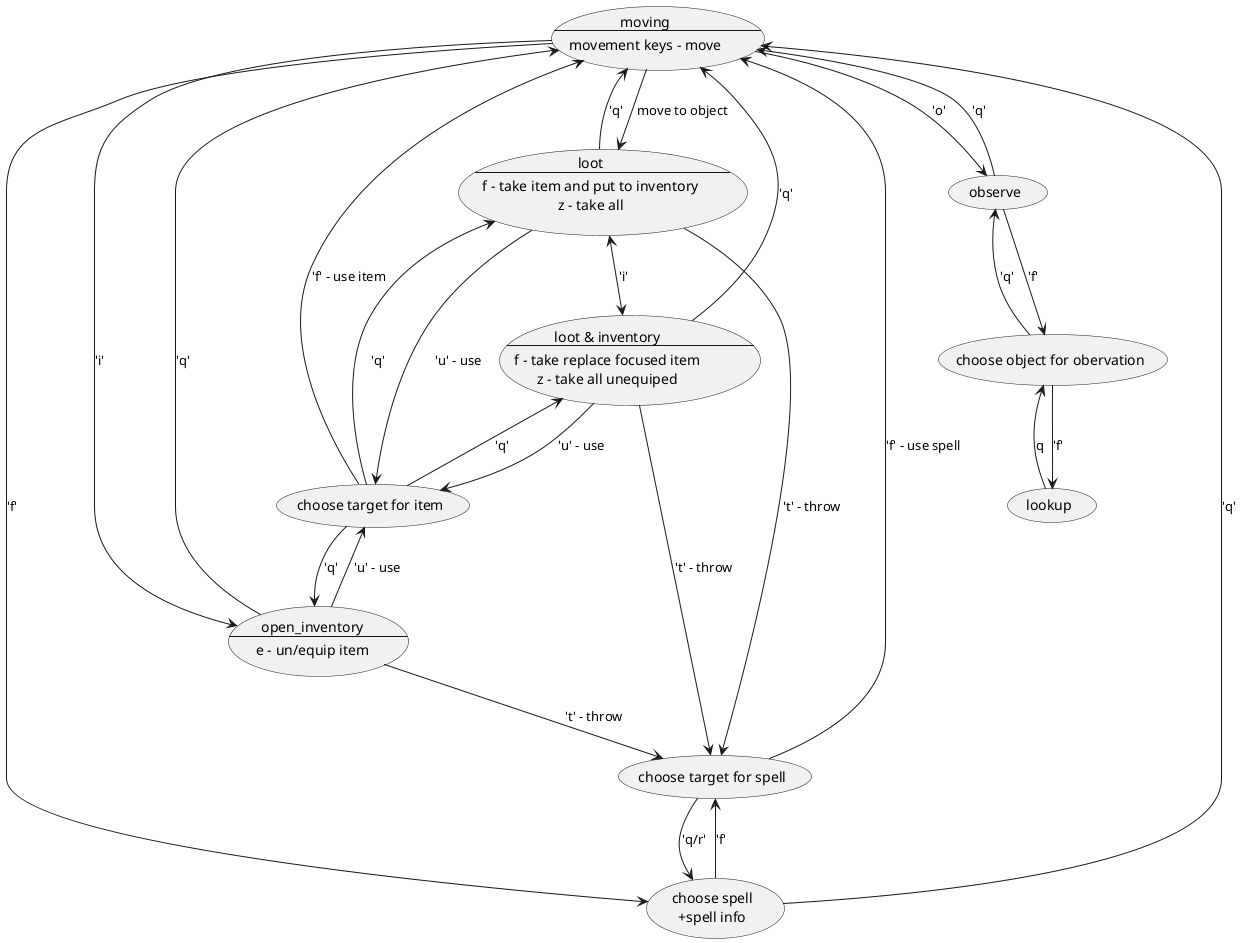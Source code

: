 @startuml
usecase moving as "moving
--
movement keys - move"

usecase loot as "loot
--
f - take item and put to inventory
z - take all"

usecase loot_inventory as "loot & inventory
--
f - take replace focused item
z - take all unequiped"

usecase open_inventory as "open_inventory
--
e - un/equip item"

(moving) --> (choose spell\n+spell info) : 'f'

(moving) --> (loot) : move to object
(loot) --> (moving) : 'q'
(loot) <--> (loot_inventory) : 'i'
(loot) --> (choose target for item) : 'u' - use
(loot) --> (choose target for spell) : 't' - throw
(choose target for item) --> (loot) : 'q'
(loot_inventory) --> (moving) : 'q'
(loot_inventory) --> (choose target for item) : 'u' - use
(loot_inventory) --> (choose target for spell) : 't' - throw
(choose target for item) --> (loot_inventory) : 'q'

(moving) --> (open_inventory) : 'i'
(open_inventory) --> (moving) : 'q'

(open_inventory) --> (choose target for item) : 'u' - use
(open_inventory) --> (choose target for spell) : 't' - throw
(choose target for item) --> (open_inventory) : 'q'

(choose target for item) --> (moving) : 'f' - use item

(choose spell\n+spell info) --> (choose target for spell) : 'f'
(choose target for spell) --> (choose spell\n+spell info) : 'q/r'
(choose target for spell) --> (moving) : 'f' - use spell

(choose spell\n+spell info) --> (moving) : 'q'

(moving) --> (observe) : 'o'
(observe) --> (choose object for obervation) : 'f'
(choose object for obervation) --> (lookup) : 'f'
(lookup) --> (choose object for obervation) : q
(choose object for obervation) --> (observe) : 'q'
(observe) --> (moving) : 'q'

@enduml

